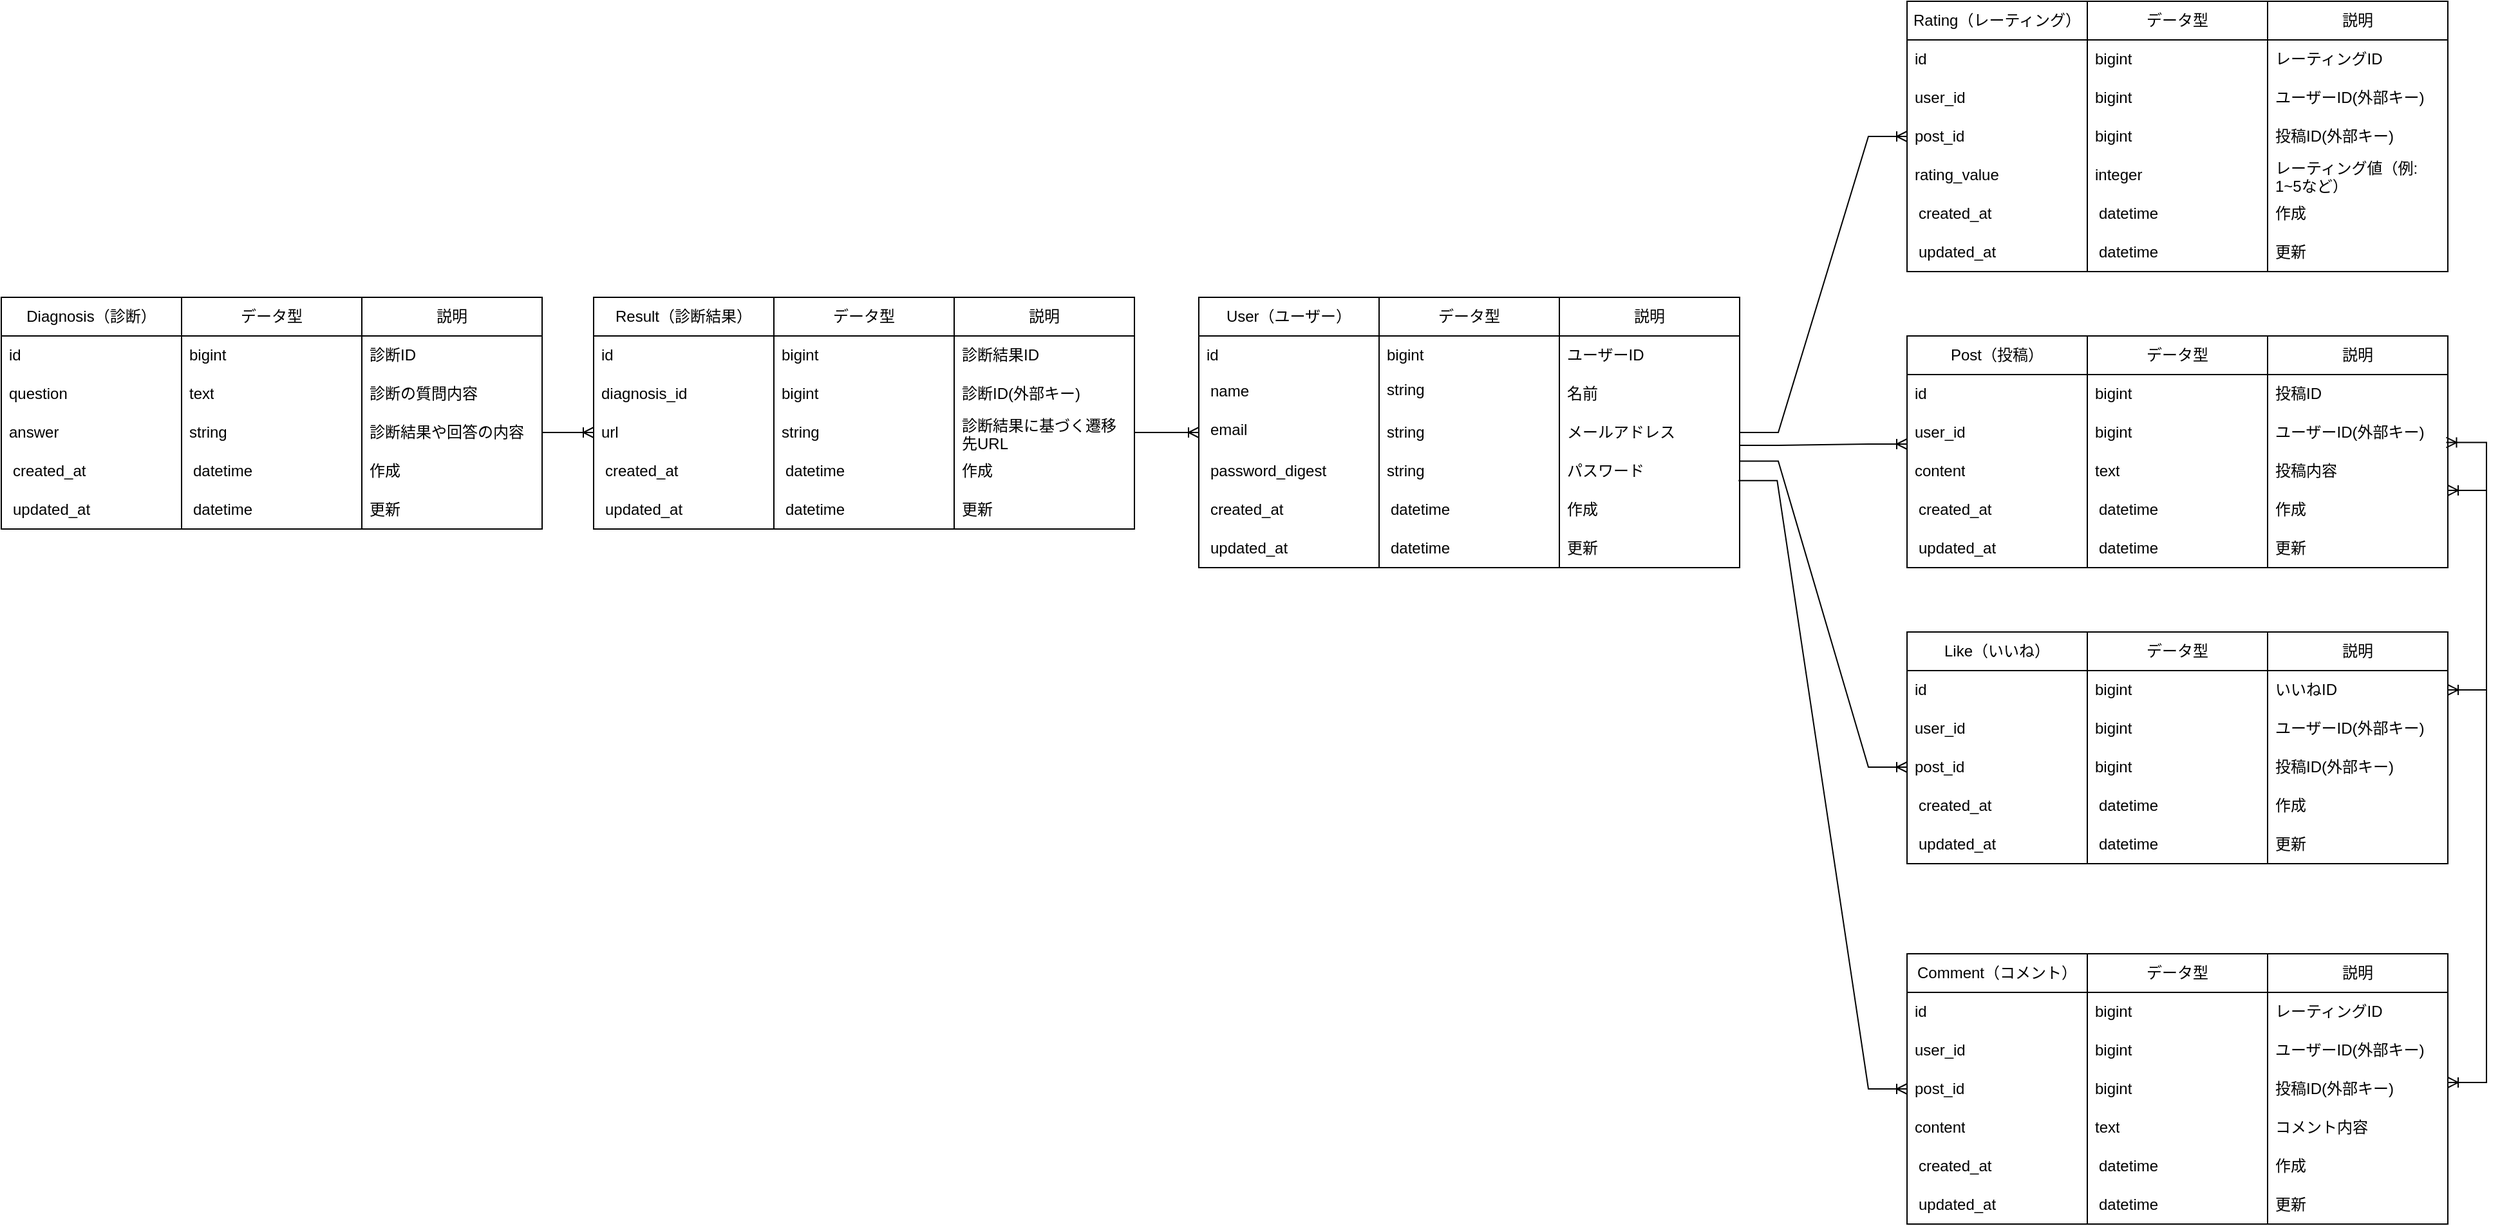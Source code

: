 <mxfile version="24.8.6">
  <diagram id="C5RBs43oDa-KdzZeNtuy" name="Page-1">
    <mxGraphModel dx="1050" dy="522" grid="1" gridSize="10" guides="1" tooltips="1" connect="1" arrows="1" fold="1" page="1" pageScale="1" pageWidth="827" pageHeight="1169" math="0" shadow="0">
      <root>
        <mxCell id="WIyWlLk6GJQsqaUBKTNV-0" />
        <mxCell id="WIyWlLk6GJQsqaUBKTNV-1" parent="WIyWlLk6GJQsqaUBKTNV-0" />
        <mxCell id="NNHhsEEbwpmT4IsqfG89-49" value="" style="group" parent="WIyWlLk6GJQsqaUBKTNV-1" vertex="1" connectable="0">
          <mxGeometry x="950" y="350" width="420" height="210" as="geometry" />
        </mxCell>
        <mxCell id="NNHhsEEbwpmT4IsqfG89-31" value="" style="group" parent="NNHhsEEbwpmT4IsqfG89-49" vertex="1" connectable="0">
          <mxGeometry width="280" height="210" as="geometry" />
        </mxCell>
        <mxCell id="NNHhsEEbwpmT4IsqfG89-6" value="User（ユーザー）" style="swimlane;fontStyle=0;childLayout=stackLayout;horizontal=1;startSize=30;horizontalStack=0;resizeParent=1;resizeParentMax=0;resizeLast=0;collapsible=1;marginBottom=0;whiteSpace=wrap;html=1;" parent="NNHhsEEbwpmT4IsqfG89-31" vertex="1">
          <mxGeometry width="140" height="210" as="geometry">
            <mxRectangle width="140" height="30" as="alternateBounds" />
          </mxGeometry>
        </mxCell>
        <mxCell id="NNHhsEEbwpmT4IsqfG89-7" value="id　　" style="text;strokeColor=none;fillColor=none;align=left;verticalAlign=middle;spacingLeft=4;spacingRight=4;overflow=hidden;points=[[0,0.5],[1,0.5]];portConstraint=eastwest;rotatable=0;whiteSpace=wrap;html=1;" parent="NNHhsEEbwpmT4IsqfG89-6" vertex="1">
          <mxGeometry y="30" width="140" height="30" as="geometry" />
        </mxCell>
        <mxCell id="NNHhsEEbwpmT4IsqfG89-8" value="&lt;table&gt;&lt;tbody&gt;&lt;tr&gt;&lt;td&gt;name&lt;/td&gt;&lt;/tr&gt;&lt;/tbody&gt;&lt;/table&gt;&lt;table&gt;&lt;tbody&gt;&lt;tr&gt;&lt;td&gt;&lt;/td&gt;&lt;/tr&gt;&lt;/tbody&gt;&lt;/table&gt;" style="text;strokeColor=none;fillColor=none;align=left;verticalAlign=middle;spacingLeft=4;spacingRight=4;overflow=hidden;points=[[0,0.5],[1,0.5]];portConstraint=eastwest;rotatable=0;whiteSpace=wrap;html=1;" parent="NNHhsEEbwpmT4IsqfG89-6" vertex="1">
          <mxGeometry y="60" width="140" height="30" as="geometry" />
        </mxCell>
        <mxCell id="NNHhsEEbwpmT4IsqfG89-9" value="&lt;table&gt;&lt;tbody&gt;&lt;tr&gt;&lt;td&gt;email&lt;/td&gt;&lt;/tr&gt;&lt;/tbody&gt;&lt;/table&gt;&lt;table&gt;&lt;tbody&gt;&lt;tr&gt;&lt;td&gt;&lt;/td&gt;&lt;/tr&gt;&lt;/tbody&gt;&lt;/table&gt;" style="text;strokeColor=none;fillColor=none;align=left;verticalAlign=middle;spacingLeft=4;spacingRight=4;overflow=hidden;points=[[0,0.5],[1,0.5]];portConstraint=eastwest;rotatable=0;whiteSpace=wrap;html=1;" parent="NNHhsEEbwpmT4IsqfG89-6" vertex="1">
          <mxGeometry y="90" width="140" height="30" as="geometry" />
        </mxCell>
        <mxCell id="NNHhsEEbwpmT4IsqfG89-20" value="&lt;table&gt;&lt;tbody&gt;&lt;tr&gt;&lt;td&gt;password_digest&lt;table&gt;&lt;tbody&gt;&lt;tr&gt;&lt;/tr&gt;&lt;/tbody&gt;&lt;/table&gt;&lt;/td&gt;&lt;/tr&gt;&lt;/tbody&gt;&lt;/table&gt;" style="text;strokeColor=none;fillColor=none;align=left;verticalAlign=middle;spacingLeft=4;spacingRight=4;overflow=hidden;points=[[0,0.5],[1,0.5]];portConstraint=eastwest;rotatable=0;whiteSpace=wrap;html=1;" parent="NNHhsEEbwpmT4IsqfG89-6" vertex="1">
          <mxGeometry y="120" width="140" height="30" as="geometry" />
        </mxCell>
        <mxCell id="NNHhsEEbwpmT4IsqfG89-22" value="&lt;table&gt;&lt;tbody&gt;&lt;tr&gt;&lt;td&gt;created_at&lt;table&gt;&lt;tbody&gt;&lt;tr&gt;&lt;/tr&gt;&lt;/tbody&gt;&lt;/table&gt;&lt;/td&gt;&lt;/tr&gt;&lt;/tbody&gt;&lt;/table&gt;" style="text;strokeColor=none;fillColor=none;align=left;verticalAlign=middle;spacingLeft=4;spacingRight=4;overflow=hidden;points=[[0,0.5],[1,0.5]];portConstraint=eastwest;rotatable=0;whiteSpace=wrap;html=1;" parent="NNHhsEEbwpmT4IsqfG89-6" vertex="1">
          <mxGeometry y="150" width="140" height="30" as="geometry" />
        </mxCell>
        <mxCell id="NNHhsEEbwpmT4IsqfG89-23" value="&lt;table&gt;&lt;tbody&gt;&lt;tr&gt;&lt;td&gt;updated_at&lt;table&gt;&lt;tbody&gt;&lt;tr&gt;&lt;/tr&gt;&lt;/tbody&gt;&lt;/table&gt;&lt;/td&gt;&lt;/tr&gt;&lt;/tbody&gt;&lt;/table&gt;" style="text;strokeColor=none;fillColor=none;align=left;verticalAlign=middle;spacingLeft=4;spacingRight=4;overflow=hidden;points=[[0,0.5],[1,0.5]];portConstraint=eastwest;rotatable=0;whiteSpace=wrap;html=1;" parent="NNHhsEEbwpmT4IsqfG89-6" vertex="1">
          <mxGeometry y="180" width="140" height="30" as="geometry" />
        </mxCell>
        <mxCell id="NNHhsEEbwpmT4IsqfG89-24" value="データ型" style="swimlane;fontStyle=0;childLayout=stackLayout;horizontal=1;startSize=30;horizontalStack=0;resizeParent=1;resizeParentMax=0;resizeLast=0;collapsible=1;marginBottom=0;whiteSpace=wrap;html=1;" parent="NNHhsEEbwpmT4IsqfG89-31" vertex="1">
          <mxGeometry x="140" width="140" height="210" as="geometry">
            <mxRectangle x="140" width="140" height="30" as="alternateBounds" />
          </mxGeometry>
        </mxCell>
        <mxCell id="NNHhsEEbwpmT4IsqfG89-25" value="bigint" style="text;strokeColor=none;fillColor=none;align=left;verticalAlign=middle;spacingLeft=4;spacingRight=4;overflow=hidden;points=[[0,0.5],[1,0.5]];portConstraint=eastwest;rotatable=0;whiteSpace=wrap;html=1;" parent="NNHhsEEbwpmT4IsqfG89-24" vertex="1">
          <mxGeometry y="30" width="140" height="30" as="geometry" />
        </mxCell>
        <mxCell id="NNHhsEEbwpmT4IsqfG89-26" value="string&lt;table&gt;&lt;tbody&gt;&lt;tr&gt;&lt;td&gt;&lt;/td&gt;&lt;/tr&gt;&lt;/tbody&gt;&lt;/table&gt;" style="text;strokeColor=none;fillColor=none;align=left;verticalAlign=middle;spacingLeft=4;spacingRight=4;overflow=hidden;points=[[0,0.5],[1,0.5]];portConstraint=eastwest;rotatable=0;whiteSpace=wrap;html=1;" parent="NNHhsEEbwpmT4IsqfG89-24" vertex="1">
          <mxGeometry y="60" width="140" height="30" as="geometry" />
        </mxCell>
        <mxCell id="NNHhsEEbwpmT4IsqfG89-27" value="string" style="text;strokeColor=none;fillColor=none;align=left;verticalAlign=middle;spacingLeft=4;spacingRight=4;overflow=hidden;points=[[0,0.5],[1,0.5]];portConstraint=eastwest;rotatable=0;whiteSpace=wrap;html=1;" parent="NNHhsEEbwpmT4IsqfG89-24" vertex="1">
          <mxGeometry y="90" width="140" height="30" as="geometry" />
        </mxCell>
        <mxCell id="NNHhsEEbwpmT4IsqfG89-28" value="string" style="text;strokeColor=none;fillColor=none;align=left;verticalAlign=middle;spacingLeft=4;spacingRight=4;overflow=hidden;points=[[0,0.5],[1,0.5]];portConstraint=eastwest;rotatable=0;whiteSpace=wrap;html=1;" parent="NNHhsEEbwpmT4IsqfG89-24" vertex="1">
          <mxGeometry y="120" width="140" height="30" as="geometry" />
        </mxCell>
        <mxCell id="NNHhsEEbwpmT4IsqfG89-29" value="&lt;table&gt;&lt;tbody&gt;&lt;tr&gt;&lt;td&gt;datetime&lt;table&gt;&lt;tbody&gt;&lt;tr&gt;&lt;/tr&gt;&lt;/tbody&gt;&lt;/table&gt;&lt;/td&gt;&lt;/tr&gt;&lt;/tbody&gt;&lt;/table&gt;" style="text;strokeColor=none;fillColor=none;align=left;verticalAlign=middle;spacingLeft=4;spacingRight=4;overflow=hidden;points=[[0,0.5],[1,0.5]];portConstraint=eastwest;rotatable=0;whiteSpace=wrap;html=1;" parent="NNHhsEEbwpmT4IsqfG89-24" vertex="1">
          <mxGeometry y="150" width="140" height="30" as="geometry" />
        </mxCell>
        <mxCell id="NNHhsEEbwpmT4IsqfG89-30" value="&lt;table&gt;&lt;tbody&gt;&lt;tr&gt;&lt;td&gt;datetime&lt;table&gt;&lt;tbody&gt;&lt;tr&gt;&lt;/tr&gt;&lt;/tbody&gt;&lt;/table&gt;&lt;/td&gt;&lt;/tr&gt;&lt;/tbody&gt;&lt;/table&gt;" style="text;strokeColor=none;fillColor=none;align=left;verticalAlign=middle;spacingLeft=4;spacingRight=4;overflow=hidden;points=[[0,0.5],[1,0.5]];portConstraint=eastwest;rotatable=0;whiteSpace=wrap;html=1;" parent="NNHhsEEbwpmT4IsqfG89-24" vertex="1">
          <mxGeometry y="180" width="140" height="30" as="geometry" />
        </mxCell>
        <mxCell id="NNHhsEEbwpmT4IsqfG89-33" value="説明" style="swimlane;fontStyle=0;childLayout=stackLayout;horizontal=1;startSize=30;horizontalStack=0;resizeParent=1;resizeParentMax=0;resizeLast=0;collapsible=1;marginBottom=0;whiteSpace=wrap;html=1;" parent="NNHhsEEbwpmT4IsqfG89-49" vertex="1">
          <mxGeometry x="280" width="140" height="210" as="geometry">
            <mxRectangle width="140" height="30" as="alternateBounds" />
          </mxGeometry>
        </mxCell>
        <mxCell id="NNHhsEEbwpmT4IsqfG89-34" value="ユーザーID" style="text;strokeColor=none;fillColor=none;align=left;verticalAlign=middle;spacingLeft=4;spacingRight=4;overflow=hidden;points=[[0,0.5],[1,0.5]];portConstraint=eastwest;rotatable=0;whiteSpace=wrap;html=1;" parent="NNHhsEEbwpmT4IsqfG89-33" vertex="1">
          <mxGeometry y="30" width="140" height="30" as="geometry" />
        </mxCell>
        <mxCell id="NNHhsEEbwpmT4IsqfG89-35" value="名前" style="text;strokeColor=none;fillColor=none;align=left;verticalAlign=middle;spacingLeft=4;spacingRight=4;overflow=hidden;points=[[0,0.5],[1,0.5]];portConstraint=eastwest;rotatable=0;whiteSpace=wrap;html=1;" parent="NNHhsEEbwpmT4IsqfG89-33" vertex="1">
          <mxGeometry y="60" width="140" height="30" as="geometry" />
        </mxCell>
        <mxCell id="NNHhsEEbwpmT4IsqfG89-36" value="メールアドレス" style="text;strokeColor=none;fillColor=none;align=left;verticalAlign=middle;spacingLeft=4;spacingRight=4;overflow=hidden;points=[[0,0.5],[1,0.5]];portConstraint=eastwest;rotatable=0;whiteSpace=wrap;html=1;" parent="NNHhsEEbwpmT4IsqfG89-33" vertex="1">
          <mxGeometry y="90" width="140" height="30" as="geometry" />
        </mxCell>
        <mxCell id="NNHhsEEbwpmT4IsqfG89-37" value="パスワード" style="text;strokeColor=none;fillColor=none;align=left;verticalAlign=middle;spacingLeft=4;spacingRight=4;overflow=hidden;points=[[0,0.5],[1,0.5]];portConstraint=eastwest;rotatable=0;whiteSpace=wrap;html=1;" parent="NNHhsEEbwpmT4IsqfG89-33" vertex="1">
          <mxGeometry y="120" width="140" height="30" as="geometry" />
        </mxCell>
        <mxCell id="NNHhsEEbwpmT4IsqfG89-38" value="作成" style="text;strokeColor=none;fillColor=none;align=left;verticalAlign=middle;spacingLeft=4;spacingRight=4;overflow=hidden;points=[[0,0.5],[1,0.5]];portConstraint=eastwest;rotatable=0;whiteSpace=wrap;html=1;" parent="NNHhsEEbwpmT4IsqfG89-33" vertex="1">
          <mxGeometry y="150" width="140" height="30" as="geometry" />
        </mxCell>
        <mxCell id="NNHhsEEbwpmT4IsqfG89-39" value="更新" style="text;strokeColor=none;fillColor=none;align=left;verticalAlign=middle;spacingLeft=4;spacingRight=4;overflow=hidden;points=[[0,0.5],[1,0.5]];portConstraint=eastwest;rotatable=0;whiteSpace=wrap;html=1;" parent="NNHhsEEbwpmT4IsqfG89-33" vertex="1">
          <mxGeometry y="180" width="140" height="30" as="geometry" />
        </mxCell>
        <mxCell id="NNHhsEEbwpmT4IsqfG89-50" value="" style="group" parent="WIyWlLk6GJQsqaUBKTNV-1" vertex="1" connectable="0">
          <mxGeometry x="20" y="350" width="420" height="210" as="geometry" />
        </mxCell>
        <mxCell id="NNHhsEEbwpmT4IsqfG89-51" value="" style="group" parent="NNHhsEEbwpmT4IsqfG89-50" vertex="1" connectable="0">
          <mxGeometry width="280" height="210" as="geometry" />
        </mxCell>
        <mxCell id="NNHhsEEbwpmT4IsqfG89-52" value="Diagnosis（診断）" style="swimlane;fontStyle=0;childLayout=stackLayout;horizontal=1;startSize=30;horizontalStack=0;resizeParent=1;resizeParentMax=0;resizeLast=0;collapsible=1;marginBottom=0;whiteSpace=wrap;html=1;" parent="NNHhsEEbwpmT4IsqfG89-51" vertex="1">
          <mxGeometry width="140" height="180" as="geometry">
            <mxRectangle width="140" height="30" as="alternateBounds" />
          </mxGeometry>
        </mxCell>
        <mxCell id="NNHhsEEbwpmT4IsqfG89-53" value="id　　" style="text;strokeColor=none;fillColor=none;align=left;verticalAlign=middle;spacingLeft=4;spacingRight=4;overflow=hidden;points=[[0,0.5],[1,0.5]];portConstraint=eastwest;rotatable=0;whiteSpace=wrap;html=1;" parent="NNHhsEEbwpmT4IsqfG89-52" vertex="1">
          <mxGeometry y="30" width="140" height="30" as="geometry" />
        </mxCell>
        <mxCell id="NNHhsEEbwpmT4IsqfG89-54" value="question" style="text;strokeColor=none;fillColor=none;align=left;verticalAlign=middle;spacingLeft=4;spacingRight=4;overflow=hidden;points=[[0,0.5],[1,0.5]];portConstraint=eastwest;rotatable=0;whiteSpace=wrap;html=1;" parent="NNHhsEEbwpmT4IsqfG89-52" vertex="1">
          <mxGeometry y="60" width="140" height="30" as="geometry" />
        </mxCell>
        <mxCell id="NNHhsEEbwpmT4IsqfG89-55" value="answer" style="text;strokeColor=none;fillColor=none;align=left;verticalAlign=middle;spacingLeft=4;spacingRight=4;overflow=hidden;points=[[0,0.5],[1,0.5]];portConstraint=eastwest;rotatable=0;whiteSpace=wrap;html=1;" parent="NNHhsEEbwpmT4IsqfG89-52" vertex="1">
          <mxGeometry y="90" width="140" height="30" as="geometry" />
        </mxCell>
        <mxCell id="NNHhsEEbwpmT4IsqfG89-57" value="&lt;table&gt;&lt;tbody&gt;&lt;tr&gt;&lt;td&gt;created_at&lt;table&gt;&lt;tbody&gt;&lt;tr&gt;&lt;/tr&gt;&lt;/tbody&gt;&lt;/table&gt;&lt;/td&gt;&lt;/tr&gt;&lt;/tbody&gt;&lt;/table&gt;" style="text;strokeColor=none;fillColor=none;align=left;verticalAlign=middle;spacingLeft=4;spacingRight=4;overflow=hidden;points=[[0,0.5],[1,0.5]];portConstraint=eastwest;rotatable=0;whiteSpace=wrap;html=1;" parent="NNHhsEEbwpmT4IsqfG89-52" vertex="1">
          <mxGeometry y="120" width="140" height="30" as="geometry" />
        </mxCell>
        <mxCell id="NNHhsEEbwpmT4IsqfG89-58" value="&lt;table&gt;&lt;tbody&gt;&lt;tr&gt;&lt;td&gt;updated_at&lt;table&gt;&lt;tbody&gt;&lt;tr&gt;&lt;/tr&gt;&lt;/tbody&gt;&lt;/table&gt;&lt;/td&gt;&lt;/tr&gt;&lt;/tbody&gt;&lt;/table&gt;" style="text;strokeColor=none;fillColor=none;align=left;verticalAlign=middle;spacingLeft=4;spacingRight=4;overflow=hidden;points=[[0,0.5],[1,0.5]];portConstraint=eastwest;rotatable=0;whiteSpace=wrap;html=1;" parent="NNHhsEEbwpmT4IsqfG89-52" vertex="1">
          <mxGeometry y="150" width="140" height="30" as="geometry" />
        </mxCell>
        <mxCell id="NNHhsEEbwpmT4IsqfG89-59" value="データ型" style="swimlane;fontStyle=0;childLayout=stackLayout;horizontal=1;startSize=30;horizontalStack=0;resizeParent=1;resizeParentMax=0;resizeLast=0;collapsible=1;marginBottom=0;whiteSpace=wrap;html=1;" parent="NNHhsEEbwpmT4IsqfG89-51" vertex="1">
          <mxGeometry x="140" width="140" height="180" as="geometry">
            <mxRectangle x="140" width="140" height="30" as="alternateBounds" />
          </mxGeometry>
        </mxCell>
        <mxCell id="NNHhsEEbwpmT4IsqfG89-60" value="bigint" style="text;strokeColor=none;fillColor=none;align=left;verticalAlign=middle;spacingLeft=4;spacingRight=4;overflow=hidden;points=[[0,0.5],[1,0.5]];portConstraint=eastwest;rotatable=0;whiteSpace=wrap;html=1;" parent="NNHhsEEbwpmT4IsqfG89-59" vertex="1">
          <mxGeometry y="30" width="140" height="30" as="geometry" />
        </mxCell>
        <mxCell id="NNHhsEEbwpmT4IsqfG89-61" value="text" style="text;strokeColor=none;fillColor=none;align=left;verticalAlign=middle;spacingLeft=4;spacingRight=4;overflow=hidden;points=[[0,0.5],[1,0.5]];portConstraint=eastwest;rotatable=0;whiteSpace=wrap;html=1;" parent="NNHhsEEbwpmT4IsqfG89-59" vertex="1">
          <mxGeometry y="60" width="140" height="30" as="geometry" />
        </mxCell>
        <mxCell id="NNHhsEEbwpmT4IsqfG89-62" value="string" style="text;strokeColor=none;fillColor=none;align=left;verticalAlign=middle;spacingLeft=4;spacingRight=4;overflow=hidden;points=[[0,0.5],[1,0.5]];portConstraint=eastwest;rotatable=0;whiteSpace=wrap;html=1;" parent="NNHhsEEbwpmT4IsqfG89-59" vertex="1">
          <mxGeometry y="90" width="140" height="30" as="geometry" />
        </mxCell>
        <mxCell id="NNHhsEEbwpmT4IsqfG89-64" value="&lt;table&gt;&lt;tbody&gt;&lt;tr&gt;&lt;td&gt;datetime&lt;table&gt;&lt;tbody&gt;&lt;tr&gt;&lt;/tr&gt;&lt;/tbody&gt;&lt;/table&gt;&lt;/td&gt;&lt;/tr&gt;&lt;/tbody&gt;&lt;/table&gt;" style="text;strokeColor=none;fillColor=none;align=left;verticalAlign=middle;spacingLeft=4;spacingRight=4;overflow=hidden;points=[[0,0.5],[1,0.5]];portConstraint=eastwest;rotatable=0;whiteSpace=wrap;html=1;" parent="NNHhsEEbwpmT4IsqfG89-59" vertex="1">
          <mxGeometry y="120" width="140" height="30" as="geometry" />
        </mxCell>
        <mxCell id="NNHhsEEbwpmT4IsqfG89-65" value="&lt;table&gt;&lt;tbody&gt;&lt;tr&gt;&lt;td&gt;datetime&lt;table&gt;&lt;tbody&gt;&lt;tr&gt;&lt;/tr&gt;&lt;/tbody&gt;&lt;/table&gt;&lt;/td&gt;&lt;/tr&gt;&lt;/tbody&gt;&lt;/table&gt;" style="text;strokeColor=none;fillColor=none;align=left;verticalAlign=middle;spacingLeft=4;spacingRight=4;overflow=hidden;points=[[0,0.5],[1,0.5]];portConstraint=eastwest;rotatable=0;whiteSpace=wrap;html=1;" parent="NNHhsEEbwpmT4IsqfG89-59" vertex="1">
          <mxGeometry y="150" width="140" height="30" as="geometry" />
        </mxCell>
        <mxCell id="NNHhsEEbwpmT4IsqfG89-66" value="説明" style="swimlane;fontStyle=0;childLayout=stackLayout;horizontal=1;startSize=30;horizontalStack=0;resizeParent=1;resizeParentMax=0;resizeLast=0;collapsible=1;marginBottom=0;whiteSpace=wrap;html=1;" parent="NNHhsEEbwpmT4IsqfG89-50" vertex="1">
          <mxGeometry x="280" width="140" height="180" as="geometry">
            <mxRectangle width="140" height="30" as="alternateBounds" />
          </mxGeometry>
        </mxCell>
        <mxCell id="NNHhsEEbwpmT4IsqfG89-67" value="診断ID" style="text;strokeColor=none;fillColor=none;align=left;verticalAlign=middle;spacingLeft=4;spacingRight=4;overflow=hidden;points=[[0,0.5],[1,0.5]];portConstraint=eastwest;rotatable=0;whiteSpace=wrap;html=1;" parent="NNHhsEEbwpmT4IsqfG89-66" vertex="1">
          <mxGeometry y="30" width="140" height="30" as="geometry" />
        </mxCell>
        <mxCell id="NNHhsEEbwpmT4IsqfG89-68" value="診断の質問内容" style="text;strokeColor=none;fillColor=none;align=left;verticalAlign=middle;spacingLeft=4;spacingRight=4;overflow=hidden;points=[[0,0.5],[1,0.5]];portConstraint=eastwest;rotatable=0;whiteSpace=wrap;html=1;" parent="NNHhsEEbwpmT4IsqfG89-66" vertex="1">
          <mxGeometry y="60" width="140" height="30" as="geometry" />
        </mxCell>
        <mxCell id="NNHhsEEbwpmT4IsqfG89-69" value="診断結果や回答の内容" style="text;strokeColor=none;fillColor=none;align=left;verticalAlign=middle;spacingLeft=4;spacingRight=4;overflow=hidden;points=[[0,0.5],[1,0.5]];portConstraint=eastwest;rotatable=0;whiteSpace=wrap;html=1;" parent="NNHhsEEbwpmT4IsqfG89-66" vertex="1">
          <mxGeometry y="90" width="140" height="30" as="geometry" />
        </mxCell>
        <mxCell id="NNHhsEEbwpmT4IsqfG89-71" value="作成" style="text;strokeColor=none;fillColor=none;align=left;verticalAlign=middle;spacingLeft=4;spacingRight=4;overflow=hidden;points=[[0,0.5],[1,0.5]];portConstraint=eastwest;rotatable=0;whiteSpace=wrap;html=1;" parent="NNHhsEEbwpmT4IsqfG89-66" vertex="1">
          <mxGeometry y="120" width="140" height="30" as="geometry" />
        </mxCell>
        <mxCell id="NNHhsEEbwpmT4IsqfG89-72" value="更新" style="text;strokeColor=none;fillColor=none;align=left;verticalAlign=middle;spacingLeft=4;spacingRight=4;overflow=hidden;points=[[0,0.5],[1,0.5]];portConstraint=eastwest;rotatable=0;whiteSpace=wrap;html=1;" parent="NNHhsEEbwpmT4IsqfG89-66" vertex="1">
          <mxGeometry y="150" width="140" height="30" as="geometry" />
        </mxCell>
        <mxCell id="NNHhsEEbwpmT4IsqfG89-73" value="" style="group" parent="WIyWlLk6GJQsqaUBKTNV-1" vertex="1" connectable="0">
          <mxGeometry x="480" y="350" width="420" height="210" as="geometry" />
        </mxCell>
        <mxCell id="NNHhsEEbwpmT4IsqfG89-74" value="" style="group" parent="NNHhsEEbwpmT4IsqfG89-73" vertex="1" connectable="0">
          <mxGeometry width="280" height="210" as="geometry" />
        </mxCell>
        <mxCell id="NNHhsEEbwpmT4IsqfG89-75" value="Result（診断結果）" style="swimlane;fontStyle=0;childLayout=stackLayout;horizontal=1;startSize=30;horizontalStack=0;resizeParent=1;resizeParentMax=0;resizeLast=0;collapsible=1;marginBottom=0;whiteSpace=wrap;html=1;" parent="NNHhsEEbwpmT4IsqfG89-74" vertex="1">
          <mxGeometry width="140" height="180" as="geometry">
            <mxRectangle width="140" height="30" as="alternateBounds" />
          </mxGeometry>
        </mxCell>
        <mxCell id="NNHhsEEbwpmT4IsqfG89-76" value="id　　" style="text;strokeColor=none;fillColor=none;align=left;verticalAlign=middle;spacingLeft=4;spacingRight=4;overflow=hidden;points=[[0,0.5],[1,0.5]];portConstraint=eastwest;rotatable=0;whiteSpace=wrap;html=1;" parent="NNHhsEEbwpmT4IsqfG89-75" vertex="1">
          <mxGeometry y="30" width="140" height="30" as="geometry" />
        </mxCell>
        <mxCell id="NNHhsEEbwpmT4IsqfG89-77" value="diagnosis_id" style="text;strokeColor=none;fillColor=none;align=left;verticalAlign=middle;spacingLeft=4;spacingRight=4;overflow=hidden;points=[[0,0.5],[1,0.5]];portConstraint=eastwest;rotatable=0;whiteSpace=wrap;html=1;" parent="NNHhsEEbwpmT4IsqfG89-75" vertex="1">
          <mxGeometry y="60" width="140" height="30" as="geometry" />
        </mxCell>
        <mxCell id="NNHhsEEbwpmT4IsqfG89-79" value="url" style="text;strokeColor=none;fillColor=none;align=left;verticalAlign=middle;spacingLeft=4;spacingRight=4;overflow=hidden;points=[[0,0.5],[1,0.5]];portConstraint=eastwest;rotatable=0;whiteSpace=wrap;html=1;" parent="NNHhsEEbwpmT4IsqfG89-75" vertex="1">
          <mxGeometry y="90" width="140" height="30" as="geometry" />
        </mxCell>
        <mxCell id="NNHhsEEbwpmT4IsqfG89-80" value="&lt;table&gt;&lt;tbody&gt;&lt;tr&gt;&lt;td&gt;created_at&lt;table&gt;&lt;tbody&gt;&lt;tr&gt;&lt;/tr&gt;&lt;/tbody&gt;&lt;/table&gt;&lt;/td&gt;&lt;/tr&gt;&lt;/tbody&gt;&lt;/table&gt;" style="text;strokeColor=none;fillColor=none;align=left;verticalAlign=middle;spacingLeft=4;spacingRight=4;overflow=hidden;points=[[0,0.5],[1,0.5]];portConstraint=eastwest;rotatable=0;whiteSpace=wrap;html=1;" parent="NNHhsEEbwpmT4IsqfG89-75" vertex="1">
          <mxGeometry y="120" width="140" height="30" as="geometry" />
        </mxCell>
        <mxCell id="NNHhsEEbwpmT4IsqfG89-81" value="&lt;table&gt;&lt;tbody&gt;&lt;tr&gt;&lt;td&gt;updated_at&lt;table&gt;&lt;tbody&gt;&lt;tr&gt;&lt;/tr&gt;&lt;/tbody&gt;&lt;/table&gt;&lt;/td&gt;&lt;/tr&gt;&lt;/tbody&gt;&lt;/table&gt;" style="text;strokeColor=none;fillColor=none;align=left;verticalAlign=middle;spacingLeft=4;spacingRight=4;overflow=hidden;points=[[0,0.5],[1,0.5]];portConstraint=eastwest;rotatable=0;whiteSpace=wrap;html=1;" parent="NNHhsEEbwpmT4IsqfG89-75" vertex="1">
          <mxGeometry y="150" width="140" height="30" as="geometry" />
        </mxCell>
        <mxCell id="NNHhsEEbwpmT4IsqfG89-82" value="データ型" style="swimlane;fontStyle=0;childLayout=stackLayout;horizontal=1;startSize=30;horizontalStack=0;resizeParent=1;resizeParentMax=0;resizeLast=0;collapsible=1;marginBottom=0;whiteSpace=wrap;html=1;" parent="NNHhsEEbwpmT4IsqfG89-74" vertex="1">
          <mxGeometry x="140" width="140" height="180" as="geometry">
            <mxRectangle x="140" width="140" height="30" as="alternateBounds" />
          </mxGeometry>
        </mxCell>
        <mxCell id="NNHhsEEbwpmT4IsqfG89-83" value="bigint" style="text;strokeColor=none;fillColor=none;align=left;verticalAlign=middle;spacingLeft=4;spacingRight=4;overflow=hidden;points=[[0,0.5],[1,0.5]];portConstraint=eastwest;rotatable=0;whiteSpace=wrap;html=1;" parent="NNHhsEEbwpmT4IsqfG89-82" vertex="1">
          <mxGeometry y="30" width="140" height="30" as="geometry" />
        </mxCell>
        <mxCell id="NNHhsEEbwpmT4IsqfG89-84" value="bigint" style="text;strokeColor=none;fillColor=none;align=left;verticalAlign=middle;spacingLeft=4;spacingRight=4;overflow=hidden;points=[[0,0.5],[1,0.5]];portConstraint=eastwest;rotatable=0;whiteSpace=wrap;html=1;" parent="NNHhsEEbwpmT4IsqfG89-82" vertex="1">
          <mxGeometry y="60" width="140" height="30" as="geometry" />
        </mxCell>
        <mxCell id="NNHhsEEbwpmT4IsqfG89-86" value="string" style="text;strokeColor=none;fillColor=none;align=left;verticalAlign=middle;spacingLeft=4;spacingRight=4;overflow=hidden;points=[[0,0.5],[1,0.5]];portConstraint=eastwest;rotatable=0;whiteSpace=wrap;html=1;" parent="NNHhsEEbwpmT4IsqfG89-82" vertex="1">
          <mxGeometry y="90" width="140" height="30" as="geometry" />
        </mxCell>
        <mxCell id="NNHhsEEbwpmT4IsqfG89-87" value="&lt;table&gt;&lt;tbody&gt;&lt;tr&gt;&lt;td&gt;datetime&lt;table&gt;&lt;tbody&gt;&lt;tr&gt;&lt;/tr&gt;&lt;/tbody&gt;&lt;/table&gt;&lt;/td&gt;&lt;/tr&gt;&lt;/tbody&gt;&lt;/table&gt;" style="text;strokeColor=none;fillColor=none;align=left;verticalAlign=middle;spacingLeft=4;spacingRight=4;overflow=hidden;points=[[0,0.5],[1,0.5]];portConstraint=eastwest;rotatable=0;whiteSpace=wrap;html=1;" parent="NNHhsEEbwpmT4IsqfG89-82" vertex="1">
          <mxGeometry y="120" width="140" height="30" as="geometry" />
        </mxCell>
        <mxCell id="NNHhsEEbwpmT4IsqfG89-88" value="&lt;table&gt;&lt;tbody&gt;&lt;tr&gt;&lt;td&gt;datetime&lt;table&gt;&lt;tbody&gt;&lt;tr&gt;&lt;/tr&gt;&lt;/tbody&gt;&lt;/table&gt;&lt;/td&gt;&lt;/tr&gt;&lt;/tbody&gt;&lt;/table&gt;" style="text;strokeColor=none;fillColor=none;align=left;verticalAlign=middle;spacingLeft=4;spacingRight=4;overflow=hidden;points=[[0,0.5],[1,0.5]];portConstraint=eastwest;rotatable=0;whiteSpace=wrap;html=1;" parent="NNHhsEEbwpmT4IsqfG89-82" vertex="1">
          <mxGeometry y="150" width="140" height="30" as="geometry" />
        </mxCell>
        <mxCell id="NNHhsEEbwpmT4IsqfG89-89" value="説明" style="swimlane;fontStyle=0;childLayout=stackLayout;horizontal=1;startSize=30;horizontalStack=0;resizeParent=1;resizeParentMax=0;resizeLast=0;collapsible=1;marginBottom=0;whiteSpace=wrap;html=1;" parent="NNHhsEEbwpmT4IsqfG89-73" vertex="1">
          <mxGeometry x="280" width="140" height="180" as="geometry">
            <mxRectangle width="140" height="30" as="alternateBounds" />
          </mxGeometry>
        </mxCell>
        <mxCell id="NNHhsEEbwpmT4IsqfG89-90" value="診断結果ID" style="text;strokeColor=none;fillColor=none;align=left;verticalAlign=middle;spacingLeft=4;spacingRight=4;overflow=hidden;points=[[0,0.5],[1,0.5]];portConstraint=eastwest;rotatable=0;whiteSpace=wrap;html=1;" parent="NNHhsEEbwpmT4IsqfG89-89" vertex="1">
          <mxGeometry y="30" width="140" height="30" as="geometry" />
        </mxCell>
        <mxCell id="NNHhsEEbwpmT4IsqfG89-91" value="診断ID(外部キー)" style="text;strokeColor=none;fillColor=none;align=left;verticalAlign=middle;spacingLeft=4;spacingRight=4;overflow=hidden;points=[[0,0.5],[1,0.5]];portConstraint=eastwest;rotatable=0;whiteSpace=wrap;html=1;" parent="NNHhsEEbwpmT4IsqfG89-89" vertex="1">
          <mxGeometry y="60" width="140" height="30" as="geometry" />
        </mxCell>
        <mxCell id="NNHhsEEbwpmT4IsqfG89-93" value="診断結果に基づく遷移先URL" style="text;strokeColor=none;fillColor=none;align=left;verticalAlign=middle;spacingLeft=4;spacingRight=4;overflow=hidden;points=[[0,0.5],[1,0.5]];portConstraint=eastwest;rotatable=0;whiteSpace=wrap;html=1;" parent="NNHhsEEbwpmT4IsqfG89-89" vertex="1">
          <mxGeometry y="90" width="140" height="30" as="geometry" />
        </mxCell>
        <mxCell id="NNHhsEEbwpmT4IsqfG89-94" value="作成" style="text;strokeColor=none;fillColor=none;align=left;verticalAlign=middle;spacingLeft=4;spacingRight=4;overflow=hidden;points=[[0,0.5],[1,0.5]];portConstraint=eastwest;rotatable=0;whiteSpace=wrap;html=1;" parent="NNHhsEEbwpmT4IsqfG89-89" vertex="1">
          <mxGeometry y="120" width="140" height="30" as="geometry" />
        </mxCell>
        <mxCell id="NNHhsEEbwpmT4IsqfG89-95" value="更新" style="text;strokeColor=none;fillColor=none;align=left;verticalAlign=middle;spacingLeft=4;spacingRight=4;overflow=hidden;points=[[0,0.5],[1,0.5]];portConstraint=eastwest;rotatable=0;whiteSpace=wrap;html=1;" parent="NNHhsEEbwpmT4IsqfG89-89" vertex="1">
          <mxGeometry y="150" width="140" height="30" as="geometry" />
        </mxCell>
        <mxCell id="NNHhsEEbwpmT4IsqfG89-117" value="" style="group" parent="WIyWlLk6GJQsqaUBKTNV-1" vertex="1" connectable="0">
          <mxGeometry x="1500" y="120" width="420" height="210" as="geometry" />
        </mxCell>
        <mxCell id="NNHhsEEbwpmT4IsqfG89-118" value="" style="group" parent="NNHhsEEbwpmT4IsqfG89-117" vertex="1" connectable="0">
          <mxGeometry width="280" height="210" as="geometry" />
        </mxCell>
        <mxCell id="NNHhsEEbwpmT4IsqfG89-119" value="Rating（レーティング）" style="swimlane;fontStyle=0;childLayout=stackLayout;horizontal=1;startSize=30;horizontalStack=0;resizeParent=1;resizeParentMax=0;resizeLast=0;collapsible=1;marginBottom=0;whiteSpace=wrap;html=1;" parent="NNHhsEEbwpmT4IsqfG89-118" vertex="1">
          <mxGeometry width="140" height="210" as="geometry">
            <mxRectangle width="140" height="30" as="alternateBounds" />
          </mxGeometry>
        </mxCell>
        <mxCell id="NNHhsEEbwpmT4IsqfG89-120" value="id　　" style="text;strokeColor=none;fillColor=none;align=left;verticalAlign=middle;spacingLeft=4;spacingRight=4;overflow=hidden;points=[[0,0.5],[1,0.5]];portConstraint=eastwest;rotatable=0;whiteSpace=wrap;html=1;" parent="NNHhsEEbwpmT4IsqfG89-119" vertex="1">
          <mxGeometry y="30" width="140" height="30" as="geometry" />
        </mxCell>
        <mxCell id="NNHhsEEbwpmT4IsqfG89-121" value="user_id" style="text;strokeColor=none;fillColor=none;align=left;verticalAlign=middle;spacingLeft=4;spacingRight=4;overflow=hidden;points=[[0,0.5],[1,0.5]];portConstraint=eastwest;rotatable=0;whiteSpace=wrap;html=1;" parent="NNHhsEEbwpmT4IsqfG89-119" vertex="1">
          <mxGeometry y="60" width="140" height="30" as="geometry" />
        </mxCell>
        <mxCell id="NNHhsEEbwpmT4IsqfG89-122" value="post_id" style="text;strokeColor=none;fillColor=none;align=left;verticalAlign=middle;spacingLeft=4;spacingRight=4;overflow=hidden;points=[[0,0.5],[1,0.5]];portConstraint=eastwest;rotatable=0;whiteSpace=wrap;html=1;" parent="NNHhsEEbwpmT4IsqfG89-119" vertex="1">
          <mxGeometry y="90" width="140" height="30" as="geometry" />
        </mxCell>
        <mxCell id="NNHhsEEbwpmT4IsqfG89-123" value="rating_value" style="text;strokeColor=none;fillColor=none;align=left;verticalAlign=middle;spacingLeft=4;spacingRight=4;overflow=hidden;points=[[0,0.5],[1,0.5]];portConstraint=eastwest;rotatable=0;whiteSpace=wrap;html=1;" parent="NNHhsEEbwpmT4IsqfG89-119" vertex="1">
          <mxGeometry y="120" width="140" height="30" as="geometry" />
        </mxCell>
        <mxCell id="NNHhsEEbwpmT4IsqfG89-124" value="&lt;table&gt;&lt;tbody&gt;&lt;tr&gt;&lt;td&gt;created_at&lt;table&gt;&lt;tbody&gt;&lt;tr&gt;&lt;/tr&gt;&lt;/tbody&gt;&lt;/table&gt;&lt;/td&gt;&lt;/tr&gt;&lt;/tbody&gt;&lt;/table&gt;" style="text;strokeColor=none;fillColor=none;align=left;verticalAlign=middle;spacingLeft=4;spacingRight=4;overflow=hidden;points=[[0,0.5],[1,0.5]];portConstraint=eastwest;rotatable=0;whiteSpace=wrap;html=1;" parent="NNHhsEEbwpmT4IsqfG89-119" vertex="1">
          <mxGeometry y="150" width="140" height="30" as="geometry" />
        </mxCell>
        <mxCell id="NNHhsEEbwpmT4IsqfG89-125" value="&lt;table&gt;&lt;tbody&gt;&lt;tr&gt;&lt;td&gt;updated_at&lt;table&gt;&lt;tbody&gt;&lt;tr&gt;&lt;/tr&gt;&lt;/tbody&gt;&lt;/table&gt;&lt;/td&gt;&lt;/tr&gt;&lt;/tbody&gt;&lt;/table&gt;" style="text;strokeColor=none;fillColor=none;align=left;verticalAlign=middle;spacingLeft=4;spacingRight=4;overflow=hidden;points=[[0,0.5],[1,0.5]];portConstraint=eastwest;rotatable=0;whiteSpace=wrap;html=1;" parent="NNHhsEEbwpmT4IsqfG89-119" vertex="1">
          <mxGeometry y="180" width="140" height="30" as="geometry" />
        </mxCell>
        <mxCell id="NNHhsEEbwpmT4IsqfG89-126" value="データ型" style="swimlane;fontStyle=0;childLayout=stackLayout;horizontal=1;startSize=30;horizontalStack=0;resizeParent=1;resizeParentMax=0;resizeLast=0;collapsible=1;marginBottom=0;whiteSpace=wrap;html=1;" parent="NNHhsEEbwpmT4IsqfG89-118" vertex="1">
          <mxGeometry x="140" width="140" height="210" as="geometry">
            <mxRectangle x="140" width="140" height="30" as="alternateBounds" />
          </mxGeometry>
        </mxCell>
        <mxCell id="NNHhsEEbwpmT4IsqfG89-127" value="bigint" style="text;strokeColor=none;fillColor=none;align=left;verticalAlign=middle;spacingLeft=4;spacingRight=4;overflow=hidden;points=[[0,0.5],[1,0.5]];portConstraint=eastwest;rotatable=0;whiteSpace=wrap;html=1;" parent="NNHhsEEbwpmT4IsqfG89-126" vertex="1">
          <mxGeometry y="30" width="140" height="30" as="geometry" />
        </mxCell>
        <mxCell id="NNHhsEEbwpmT4IsqfG89-128" value="bigint" style="text;strokeColor=none;fillColor=none;align=left;verticalAlign=middle;spacingLeft=4;spacingRight=4;overflow=hidden;points=[[0,0.5],[1,0.5]];portConstraint=eastwest;rotatable=0;whiteSpace=wrap;html=1;" parent="NNHhsEEbwpmT4IsqfG89-126" vertex="1">
          <mxGeometry y="60" width="140" height="30" as="geometry" />
        </mxCell>
        <mxCell id="NNHhsEEbwpmT4IsqfG89-129" value="bigint" style="text;strokeColor=none;fillColor=none;align=left;verticalAlign=middle;spacingLeft=4;spacingRight=4;overflow=hidden;points=[[0,0.5],[1,0.5]];portConstraint=eastwest;rotatable=0;whiteSpace=wrap;html=1;" parent="NNHhsEEbwpmT4IsqfG89-126" vertex="1">
          <mxGeometry y="90" width="140" height="30" as="geometry" />
        </mxCell>
        <mxCell id="NNHhsEEbwpmT4IsqfG89-130" value="integer" style="text;strokeColor=none;fillColor=none;align=left;verticalAlign=middle;spacingLeft=4;spacingRight=4;overflow=hidden;points=[[0,0.5],[1,0.5]];portConstraint=eastwest;rotatable=0;whiteSpace=wrap;html=1;" parent="NNHhsEEbwpmT4IsqfG89-126" vertex="1">
          <mxGeometry y="120" width="140" height="30" as="geometry" />
        </mxCell>
        <mxCell id="NNHhsEEbwpmT4IsqfG89-131" value="&lt;table&gt;&lt;tbody&gt;&lt;tr&gt;&lt;td&gt;datetime&lt;table&gt;&lt;tbody&gt;&lt;tr&gt;&lt;/tr&gt;&lt;/tbody&gt;&lt;/table&gt;&lt;/td&gt;&lt;/tr&gt;&lt;/tbody&gt;&lt;/table&gt;" style="text;strokeColor=none;fillColor=none;align=left;verticalAlign=middle;spacingLeft=4;spacingRight=4;overflow=hidden;points=[[0,0.5],[1,0.5]];portConstraint=eastwest;rotatable=0;whiteSpace=wrap;html=1;" parent="NNHhsEEbwpmT4IsqfG89-126" vertex="1">
          <mxGeometry y="150" width="140" height="30" as="geometry" />
        </mxCell>
        <mxCell id="NNHhsEEbwpmT4IsqfG89-132" value="&lt;table&gt;&lt;tbody&gt;&lt;tr&gt;&lt;td&gt;datetime&lt;table&gt;&lt;tbody&gt;&lt;tr&gt;&lt;/tr&gt;&lt;/tbody&gt;&lt;/table&gt;&lt;/td&gt;&lt;/tr&gt;&lt;/tbody&gt;&lt;/table&gt;" style="text;strokeColor=none;fillColor=none;align=left;verticalAlign=middle;spacingLeft=4;spacingRight=4;overflow=hidden;points=[[0,0.5],[1,0.5]];portConstraint=eastwest;rotatable=0;whiteSpace=wrap;html=1;" parent="NNHhsEEbwpmT4IsqfG89-126" vertex="1">
          <mxGeometry y="180" width="140" height="30" as="geometry" />
        </mxCell>
        <mxCell id="NNHhsEEbwpmT4IsqfG89-133" value="説明" style="swimlane;fontStyle=0;childLayout=stackLayout;horizontal=1;startSize=30;horizontalStack=0;resizeParent=1;resizeParentMax=0;resizeLast=0;collapsible=1;marginBottom=0;whiteSpace=wrap;html=1;" parent="NNHhsEEbwpmT4IsqfG89-117" vertex="1">
          <mxGeometry x="280" width="140" height="210" as="geometry">
            <mxRectangle width="140" height="30" as="alternateBounds" />
          </mxGeometry>
        </mxCell>
        <mxCell id="NNHhsEEbwpmT4IsqfG89-134" value="レーティングID" style="text;strokeColor=none;fillColor=none;align=left;verticalAlign=middle;spacingLeft=4;spacingRight=4;overflow=hidden;points=[[0,0.5],[1,0.5]];portConstraint=eastwest;rotatable=0;whiteSpace=wrap;html=1;" parent="NNHhsEEbwpmT4IsqfG89-133" vertex="1">
          <mxGeometry y="30" width="140" height="30" as="geometry" />
        </mxCell>
        <mxCell id="NNHhsEEbwpmT4IsqfG89-135" value="ユーザーID(外部キー)" style="text;strokeColor=none;fillColor=none;align=left;verticalAlign=middle;spacingLeft=4;spacingRight=4;overflow=hidden;points=[[0,0.5],[1,0.5]];portConstraint=eastwest;rotatable=0;whiteSpace=wrap;html=1;" parent="NNHhsEEbwpmT4IsqfG89-133" vertex="1">
          <mxGeometry y="60" width="140" height="30" as="geometry" />
        </mxCell>
        <mxCell id="NNHhsEEbwpmT4IsqfG89-136" value="投稿ID(外部キー)" style="text;strokeColor=none;fillColor=none;align=left;verticalAlign=middle;spacingLeft=4;spacingRight=4;overflow=hidden;points=[[0,0.5],[1,0.5]];portConstraint=eastwest;rotatable=0;whiteSpace=wrap;html=1;" parent="NNHhsEEbwpmT4IsqfG89-133" vertex="1">
          <mxGeometry y="90" width="140" height="30" as="geometry" />
        </mxCell>
        <mxCell id="NNHhsEEbwpmT4IsqfG89-137" value="レーティング値（例: 1~5など）" style="text;strokeColor=none;fillColor=none;align=left;verticalAlign=middle;spacingLeft=4;spacingRight=4;overflow=hidden;points=[[0,0.5],[1,0.5]];portConstraint=eastwest;rotatable=0;whiteSpace=wrap;html=1;" parent="NNHhsEEbwpmT4IsqfG89-133" vertex="1">
          <mxGeometry y="120" width="140" height="30" as="geometry" />
        </mxCell>
        <mxCell id="NNHhsEEbwpmT4IsqfG89-138" value="作成" style="text;strokeColor=none;fillColor=none;align=left;verticalAlign=middle;spacingLeft=4;spacingRight=4;overflow=hidden;points=[[0,0.5],[1,0.5]];portConstraint=eastwest;rotatable=0;whiteSpace=wrap;html=1;" parent="NNHhsEEbwpmT4IsqfG89-133" vertex="1">
          <mxGeometry y="150" width="140" height="30" as="geometry" />
        </mxCell>
        <mxCell id="NNHhsEEbwpmT4IsqfG89-139" value="更新" style="text;strokeColor=none;fillColor=none;align=left;verticalAlign=middle;spacingLeft=4;spacingRight=4;overflow=hidden;points=[[0,0.5],[1,0.5]];portConstraint=eastwest;rotatable=0;whiteSpace=wrap;html=1;" parent="NNHhsEEbwpmT4IsqfG89-133" vertex="1">
          <mxGeometry y="180" width="140" height="30" as="geometry" />
        </mxCell>
        <mxCell id="NNHhsEEbwpmT4IsqfG89-163" value="" style="group" parent="WIyWlLk6GJQsqaUBKTNV-1" vertex="1" connectable="0">
          <mxGeometry x="1500" y="610" width="420" height="210" as="geometry" />
        </mxCell>
        <mxCell id="NNHhsEEbwpmT4IsqfG89-164" value="" style="group" parent="NNHhsEEbwpmT4IsqfG89-163" vertex="1" connectable="0">
          <mxGeometry width="280" height="210" as="geometry" />
        </mxCell>
        <mxCell id="NNHhsEEbwpmT4IsqfG89-165" value="Like（いいね）" style="swimlane;fontStyle=0;childLayout=stackLayout;horizontal=1;startSize=30;horizontalStack=0;resizeParent=1;resizeParentMax=0;resizeLast=0;collapsible=1;marginBottom=0;whiteSpace=wrap;html=1;" parent="NNHhsEEbwpmT4IsqfG89-164" vertex="1">
          <mxGeometry width="140" height="180" as="geometry">
            <mxRectangle width="140" height="30" as="alternateBounds" />
          </mxGeometry>
        </mxCell>
        <mxCell id="NNHhsEEbwpmT4IsqfG89-166" value="id　　" style="text;strokeColor=none;fillColor=none;align=left;verticalAlign=middle;spacingLeft=4;spacingRight=4;overflow=hidden;points=[[0,0.5],[1,0.5]];portConstraint=eastwest;rotatable=0;whiteSpace=wrap;html=1;" parent="NNHhsEEbwpmT4IsqfG89-165" vertex="1">
          <mxGeometry y="30" width="140" height="30" as="geometry" />
        </mxCell>
        <mxCell id="NNHhsEEbwpmT4IsqfG89-167" value="user_id" style="text;strokeColor=none;fillColor=none;align=left;verticalAlign=middle;spacingLeft=4;spacingRight=4;overflow=hidden;points=[[0,0.5],[1,0.5]];portConstraint=eastwest;rotatable=0;whiteSpace=wrap;html=1;" parent="NNHhsEEbwpmT4IsqfG89-165" vertex="1">
          <mxGeometry y="60" width="140" height="30" as="geometry" />
        </mxCell>
        <mxCell id="NNHhsEEbwpmT4IsqfG89-168" value="post_id" style="text;strokeColor=none;fillColor=none;align=left;verticalAlign=middle;spacingLeft=4;spacingRight=4;overflow=hidden;points=[[0,0.5],[1,0.5]];portConstraint=eastwest;rotatable=0;whiteSpace=wrap;html=1;" parent="NNHhsEEbwpmT4IsqfG89-165" vertex="1">
          <mxGeometry y="90" width="140" height="30" as="geometry" />
        </mxCell>
        <mxCell id="NNHhsEEbwpmT4IsqfG89-169" value="&lt;table&gt;&lt;tbody&gt;&lt;tr&gt;&lt;td&gt;created_at&lt;table&gt;&lt;tbody&gt;&lt;tr&gt;&lt;/tr&gt;&lt;/tbody&gt;&lt;/table&gt;&lt;/td&gt;&lt;/tr&gt;&lt;/tbody&gt;&lt;/table&gt;" style="text;strokeColor=none;fillColor=none;align=left;verticalAlign=middle;spacingLeft=4;spacingRight=4;overflow=hidden;points=[[0,0.5],[1,0.5]];portConstraint=eastwest;rotatable=0;whiteSpace=wrap;html=1;" parent="NNHhsEEbwpmT4IsqfG89-165" vertex="1">
          <mxGeometry y="120" width="140" height="30" as="geometry" />
        </mxCell>
        <mxCell id="NNHhsEEbwpmT4IsqfG89-170" value="&lt;table&gt;&lt;tbody&gt;&lt;tr&gt;&lt;td&gt;updated_at&lt;table&gt;&lt;tbody&gt;&lt;tr&gt;&lt;/tr&gt;&lt;/tbody&gt;&lt;/table&gt;&lt;/td&gt;&lt;/tr&gt;&lt;/tbody&gt;&lt;/table&gt;" style="text;strokeColor=none;fillColor=none;align=left;verticalAlign=middle;spacingLeft=4;spacingRight=4;overflow=hidden;points=[[0,0.5],[1,0.5]];portConstraint=eastwest;rotatable=0;whiteSpace=wrap;html=1;" parent="NNHhsEEbwpmT4IsqfG89-165" vertex="1">
          <mxGeometry y="150" width="140" height="30" as="geometry" />
        </mxCell>
        <mxCell id="NNHhsEEbwpmT4IsqfG89-171" value="データ型" style="swimlane;fontStyle=0;childLayout=stackLayout;horizontal=1;startSize=30;horizontalStack=0;resizeParent=1;resizeParentMax=0;resizeLast=0;collapsible=1;marginBottom=0;whiteSpace=wrap;html=1;" parent="NNHhsEEbwpmT4IsqfG89-164" vertex="1">
          <mxGeometry x="140" width="140" height="180" as="geometry">
            <mxRectangle x="140" width="140" height="30" as="alternateBounds" />
          </mxGeometry>
        </mxCell>
        <mxCell id="NNHhsEEbwpmT4IsqfG89-172" value="bigint" style="text;strokeColor=none;fillColor=none;align=left;verticalAlign=middle;spacingLeft=4;spacingRight=4;overflow=hidden;points=[[0,0.5],[1,0.5]];portConstraint=eastwest;rotatable=0;whiteSpace=wrap;html=1;" parent="NNHhsEEbwpmT4IsqfG89-171" vertex="1">
          <mxGeometry y="30" width="140" height="30" as="geometry" />
        </mxCell>
        <mxCell id="NNHhsEEbwpmT4IsqfG89-173" value="bigint" style="text;strokeColor=none;fillColor=none;align=left;verticalAlign=middle;spacingLeft=4;spacingRight=4;overflow=hidden;points=[[0,0.5],[1,0.5]];portConstraint=eastwest;rotatable=0;whiteSpace=wrap;html=1;" parent="NNHhsEEbwpmT4IsqfG89-171" vertex="1">
          <mxGeometry y="60" width="140" height="30" as="geometry" />
        </mxCell>
        <mxCell id="NNHhsEEbwpmT4IsqfG89-174" value="bigint" style="text;strokeColor=none;fillColor=none;align=left;verticalAlign=middle;spacingLeft=4;spacingRight=4;overflow=hidden;points=[[0,0.5],[1,0.5]];portConstraint=eastwest;rotatable=0;whiteSpace=wrap;html=1;" parent="NNHhsEEbwpmT4IsqfG89-171" vertex="1">
          <mxGeometry y="90" width="140" height="30" as="geometry" />
        </mxCell>
        <mxCell id="NNHhsEEbwpmT4IsqfG89-175" value="&lt;table&gt;&lt;tbody&gt;&lt;tr&gt;&lt;td&gt;datetime&lt;table&gt;&lt;tbody&gt;&lt;tr&gt;&lt;/tr&gt;&lt;/tbody&gt;&lt;/table&gt;&lt;/td&gt;&lt;/tr&gt;&lt;/tbody&gt;&lt;/table&gt;" style="text;strokeColor=none;fillColor=none;align=left;verticalAlign=middle;spacingLeft=4;spacingRight=4;overflow=hidden;points=[[0,0.5],[1,0.5]];portConstraint=eastwest;rotatable=0;whiteSpace=wrap;html=1;" parent="NNHhsEEbwpmT4IsqfG89-171" vertex="1">
          <mxGeometry y="120" width="140" height="30" as="geometry" />
        </mxCell>
        <mxCell id="NNHhsEEbwpmT4IsqfG89-176" value="&lt;table&gt;&lt;tbody&gt;&lt;tr&gt;&lt;td&gt;datetime&lt;table&gt;&lt;tbody&gt;&lt;tr&gt;&lt;/tr&gt;&lt;/tbody&gt;&lt;/table&gt;&lt;/td&gt;&lt;/tr&gt;&lt;/tbody&gt;&lt;/table&gt;" style="text;strokeColor=none;fillColor=none;align=left;verticalAlign=middle;spacingLeft=4;spacingRight=4;overflow=hidden;points=[[0,0.5],[1,0.5]];portConstraint=eastwest;rotatable=0;whiteSpace=wrap;html=1;" parent="NNHhsEEbwpmT4IsqfG89-171" vertex="1">
          <mxGeometry y="150" width="140" height="30" as="geometry" />
        </mxCell>
        <mxCell id="NNHhsEEbwpmT4IsqfG89-177" value="説明" style="swimlane;fontStyle=0;childLayout=stackLayout;horizontal=1;startSize=30;horizontalStack=0;resizeParent=1;resizeParentMax=0;resizeLast=0;collapsible=1;marginBottom=0;whiteSpace=wrap;html=1;" parent="NNHhsEEbwpmT4IsqfG89-163" vertex="1">
          <mxGeometry x="280" width="140" height="180" as="geometry">
            <mxRectangle width="140" height="30" as="alternateBounds" />
          </mxGeometry>
        </mxCell>
        <mxCell id="NNHhsEEbwpmT4IsqfG89-178" value="いいねID" style="text;strokeColor=none;fillColor=none;align=left;verticalAlign=middle;spacingLeft=4;spacingRight=4;overflow=hidden;points=[[0,0.5],[1,0.5]];portConstraint=eastwest;rotatable=0;whiteSpace=wrap;html=1;" parent="NNHhsEEbwpmT4IsqfG89-177" vertex="1">
          <mxGeometry y="30" width="140" height="30" as="geometry" />
        </mxCell>
        <mxCell id="NNHhsEEbwpmT4IsqfG89-179" value="ユーザーID(外部キー)" style="text;strokeColor=none;fillColor=none;align=left;verticalAlign=middle;spacingLeft=4;spacingRight=4;overflow=hidden;points=[[0,0.5],[1,0.5]];portConstraint=eastwest;rotatable=0;whiteSpace=wrap;html=1;" parent="NNHhsEEbwpmT4IsqfG89-177" vertex="1">
          <mxGeometry y="60" width="140" height="30" as="geometry" />
        </mxCell>
        <mxCell id="NNHhsEEbwpmT4IsqfG89-180" value="投稿ID(外部キー)" style="text;strokeColor=none;fillColor=none;align=left;verticalAlign=middle;spacingLeft=4;spacingRight=4;overflow=hidden;points=[[0,0.5],[1,0.5]];portConstraint=eastwest;rotatable=0;whiteSpace=wrap;html=1;" parent="NNHhsEEbwpmT4IsqfG89-177" vertex="1">
          <mxGeometry y="90" width="140" height="30" as="geometry" />
        </mxCell>
        <mxCell id="NNHhsEEbwpmT4IsqfG89-181" value="作成" style="text;strokeColor=none;fillColor=none;align=left;verticalAlign=middle;spacingLeft=4;spacingRight=4;overflow=hidden;points=[[0,0.5],[1,0.5]];portConstraint=eastwest;rotatable=0;whiteSpace=wrap;html=1;" parent="NNHhsEEbwpmT4IsqfG89-177" vertex="1">
          <mxGeometry y="120" width="140" height="30" as="geometry" />
        </mxCell>
        <mxCell id="NNHhsEEbwpmT4IsqfG89-182" value="更新" style="text;strokeColor=none;fillColor=none;align=left;verticalAlign=middle;spacingLeft=4;spacingRight=4;overflow=hidden;points=[[0,0.5],[1,0.5]];portConstraint=eastwest;rotatable=0;whiteSpace=wrap;html=1;" parent="NNHhsEEbwpmT4IsqfG89-177" vertex="1">
          <mxGeometry y="150" width="140" height="30" as="geometry" />
        </mxCell>
        <mxCell id="NNHhsEEbwpmT4IsqfG89-184" value="" style="group" parent="WIyWlLk6GJQsqaUBKTNV-1" vertex="1" connectable="0">
          <mxGeometry x="1500" y="380" width="420" height="210" as="geometry" />
        </mxCell>
        <mxCell id="NNHhsEEbwpmT4IsqfG89-185" value="" style="group" parent="NNHhsEEbwpmT4IsqfG89-184" vertex="1" connectable="0">
          <mxGeometry width="280" height="210" as="geometry" />
        </mxCell>
        <mxCell id="NNHhsEEbwpmT4IsqfG89-186" value="Post（投稿）" style="swimlane;fontStyle=0;childLayout=stackLayout;horizontal=1;startSize=30;horizontalStack=0;resizeParent=1;resizeParentMax=0;resizeLast=0;collapsible=1;marginBottom=0;whiteSpace=wrap;html=1;" parent="NNHhsEEbwpmT4IsqfG89-185" vertex="1">
          <mxGeometry width="140" height="180" as="geometry">
            <mxRectangle width="140" height="30" as="alternateBounds" />
          </mxGeometry>
        </mxCell>
        <mxCell id="NNHhsEEbwpmT4IsqfG89-187" value="id　　" style="text;strokeColor=none;fillColor=none;align=left;verticalAlign=middle;spacingLeft=4;spacingRight=4;overflow=hidden;points=[[0,0.5],[1,0.5]];portConstraint=eastwest;rotatable=0;whiteSpace=wrap;html=1;" parent="NNHhsEEbwpmT4IsqfG89-186" vertex="1">
          <mxGeometry y="30" width="140" height="30" as="geometry" />
        </mxCell>
        <mxCell id="NNHhsEEbwpmT4IsqfG89-188" value="user_id" style="text;strokeColor=none;fillColor=none;align=left;verticalAlign=middle;spacingLeft=4;spacingRight=4;overflow=hidden;points=[[0,0.5],[1,0.5]];portConstraint=eastwest;rotatable=0;whiteSpace=wrap;html=1;" parent="NNHhsEEbwpmT4IsqfG89-186" vertex="1">
          <mxGeometry y="60" width="140" height="30" as="geometry" />
        </mxCell>
        <mxCell id="NNHhsEEbwpmT4IsqfG89-189" value="content" style="text;strokeColor=none;fillColor=none;align=left;verticalAlign=middle;spacingLeft=4;spacingRight=4;overflow=hidden;points=[[0,0.5],[1,0.5]];portConstraint=eastwest;rotatable=0;whiteSpace=wrap;html=1;" parent="NNHhsEEbwpmT4IsqfG89-186" vertex="1">
          <mxGeometry y="90" width="140" height="30" as="geometry" />
        </mxCell>
        <mxCell id="NNHhsEEbwpmT4IsqfG89-190" value="&lt;table&gt;&lt;tbody&gt;&lt;tr&gt;&lt;td&gt;created_at&lt;table&gt;&lt;tbody&gt;&lt;tr&gt;&lt;/tr&gt;&lt;/tbody&gt;&lt;/table&gt;&lt;/td&gt;&lt;/tr&gt;&lt;/tbody&gt;&lt;/table&gt;" style="text;strokeColor=none;fillColor=none;align=left;verticalAlign=middle;spacingLeft=4;spacingRight=4;overflow=hidden;points=[[0,0.5],[1,0.5]];portConstraint=eastwest;rotatable=0;whiteSpace=wrap;html=1;" parent="NNHhsEEbwpmT4IsqfG89-186" vertex="1">
          <mxGeometry y="120" width="140" height="30" as="geometry" />
        </mxCell>
        <mxCell id="NNHhsEEbwpmT4IsqfG89-191" value="&lt;table&gt;&lt;tbody&gt;&lt;tr&gt;&lt;td&gt;updated_at&lt;table&gt;&lt;tbody&gt;&lt;tr&gt;&lt;/tr&gt;&lt;/tbody&gt;&lt;/table&gt;&lt;/td&gt;&lt;/tr&gt;&lt;/tbody&gt;&lt;/table&gt;" style="text;strokeColor=none;fillColor=none;align=left;verticalAlign=middle;spacingLeft=4;spacingRight=4;overflow=hidden;points=[[0,0.5],[1,0.5]];portConstraint=eastwest;rotatable=0;whiteSpace=wrap;html=1;" parent="NNHhsEEbwpmT4IsqfG89-186" vertex="1">
          <mxGeometry y="150" width="140" height="30" as="geometry" />
        </mxCell>
        <mxCell id="NNHhsEEbwpmT4IsqfG89-192" value="データ型" style="swimlane;fontStyle=0;childLayout=stackLayout;horizontal=1;startSize=30;horizontalStack=0;resizeParent=1;resizeParentMax=0;resizeLast=0;collapsible=1;marginBottom=0;whiteSpace=wrap;html=1;" parent="NNHhsEEbwpmT4IsqfG89-185" vertex="1">
          <mxGeometry x="140" width="140" height="180" as="geometry">
            <mxRectangle x="140" width="140" height="30" as="alternateBounds" />
          </mxGeometry>
        </mxCell>
        <mxCell id="NNHhsEEbwpmT4IsqfG89-193" value="bigint" style="text;strokeColor=none;fillColor=none;align=left;verticalAlign=middle;spacingLeft=4;spacingRight=4;overflow=hidden;points=[[0,0.5],[1,0.5]];portConstraint=eastwest;rotatable=0;whiteSpace=wrap;html=1;" parent="NNHhsEEbwpmT4IsqfG89-192" vertex="1">
          <mxGeometry y="30" width="140" height="30" as="geometry" />
        </mxCell>
        <mxCell id="NNHhsEEbwpmT4IsqfG89-194" value="bigint" style="text;strokeColor=none;fillColor=none;align=left;verticalAlign=middle;spacingLeft=4;spacingRight=4;overflow=hidden;points=[[0,0.5],[1,0.5]];portConstraint=eastwest;rotatable=0;whiteSpace=wrap;html=1;" parent="NNHhsEEbwpmT4IsqfG89-192" vertex="1">
          <mxGeometry y="60" width="140" height="30" as="geometry" />
        </mxCell>
        <mxCell id="NNHhsEEbwpmT4IsqfG89-195" value="text" style="text;strokeColor=none;fillColor=none;align=left;verticalAlign=middle;spacingLeft=4;spacingRight=4;overflow=hidden;points=[[0,0.5],[1,0.5]];portConstraint=eastwest;rotatable=0;whiteSpace=wrap;html=1;" parent="NNHhsEEbwpmT4IsqfG89-192" vertex="1">
          <mxGeometry y="90" width="140" height="30" as="geometry" />
        </mxCell>
        <mxCell id="NNHhsEEbwpmT4IsqfG89-196" value="&lt;table&gt;&lt;tbody&gt;&lt;tr&gt;&lt;td&gt;datetime&lt;table&gt;&lt;tbody&gt;&lt;tr&gt;&lt;/tr&gt;&lt;/tbody&gt;&lt;/table&gt;&lt;/td&gt;&lt;/tr&gt;&lt;/tbody&gt;&lt;/table&gt;" style="text;strokeColor=none;fillColor=none;align=left;verticalAlign=middle;spacingLeft=4;spacingRight=4;overflow=hidden;points=[[0,0.5],[1,0.5]];portConstraint=eastwest;rotatable=0;whiteSpace=wrap;html=1;" parent="NNHhsEEbwpmT4IsqfG89-192" vertex="1">
          <mxGeometry y="120" width="140" height="30" as="geometry" />
        </mxCell>
        <mxCell id="NNHhsEEbwpmT4IsqfG89-197" value="&lt;table&gt;&lt;tbody&gt;&lt;tr&gt;&lt;td&gt;datetime&lt;table&gt;&lt;tbody&gt;&lt;tr&gt;&lt;/tr&gt;&lt;/tbody&gt;&lt;/table&gt;&lt;/td&gt;&lt;/tr&gt;&lt;/tbody&gt;&lt;/table&gt;" style="text;strokeColor=none;fillColor=none;align=left;verticalAlign=middle;spacingLeft=4;spacingRight=4;overflow=hidden;points=[[0,0.5],[1,0.5]];portConstraint=eastwest;rotatable=0;whiteSpace=wrap;html=1;" parent="NNHhsEEbwpmT4IsqfG89-192" vertex="1">
          <mxGeometry y="150" width="140" height="30" as="geometry" />
        </mxCell>
        <mxCell id="NNHhsEEbwpmT4IsqfG89-198" value="説明" style="swimlane;fontStyle=0;childLayout=stackLayout;horizontal=1;startSize=30;horizontalStack=0;resizeParent=1;resizeParentMax=0;resizeLast=0;collapsible=1;marginBottom=0;whiteSpace=wrap;html=1;" parent="NNHhsEEbwpmT4IsqfG89-184" vertex="1">
          <mxGeometry x="280" width="140" height="180" as="geometry">
            <mxRectangle width="140" height="30" as="alternateBounds" />
          </mxGeometry>
        </mxCell>
        <mxCell id="NNHhsEEbwpmT4IsqfG89-199" value="投稿ID" style="text;strokeColor=none;fillColor=none;align=left;verticalAlign=middle;spacingLeft=4;spacingRight=4;overflow=hidden;points=[[0,0.5],[1,0.5]];portConstraint=eastwest;rotatable=0;whiteSpace=wrap;html=1;" parent="NNHhsEEbwpmT4IsqfG89-198" vertex="1">
          <mxGeometry y="30" width="140" height="30" as="geometry" />
        </mxCell>
        <mxCell id="NNHhsEEbwpmT4IsqfG89-200" value="ユーザーID(外部キー)" style="text;strokeColor=none;fillColor=none;align=left;verticalAlign=middle;spacingLeft=4;spacingRight=4;overflow=hidden;points=[[0,0.5],[1,0.5]];portConstraint=eastwest;rotatable=0;whiteSpace=wrap;html=1;" parent="NNHhsEEbwpmT4IsqfG89-198" vertex="1">
          <mxGeometry y="60" width="140" height="30" as="geometry" />
        </mxCell>
        <mxCell id="NNHhsEEbwpmT4IsqfG89-201" value="投稿内容" style="text;strokeColor=none;fillColor=none;align=left;verticalAlign=middle;spacingLeft=4;spacingRight=4;overflow=hidden;points=[[0,0.5],[1,0.5]];portConstraint=eastwest;rotatable=0;whiteSpace=wrap;html=1;" parent="NNHhsEEbwpmT4IsqfG89-198" vertex="1">
          <mxGeometry y="90" width="140" height="30" as="geometry" />
        </mxCell>
        <mxCell id="NNHhsEEbwpmT4IsqfG89-202" value="作成" style="text;strokeColor=none;fillColor=none;align=left;verticalAlign=middle;spacingLeft=4;spacingRight=4;overflow=hidden;points=[[0,0.5],[1,0.5]];portConstraint=eastwest;rotatable=0;whiteSpace=wrap;html=1;" parent="NNHhsEEbwpmT4IsqfG89-198" vertex="1">
          <mxGeometry y="120" width="140" height="30" as="geometry" />
        </mxCell>
        <mxCell id="NNHhsEEbwpmT4IsqfG89-203" value="更新" style="text;strokeColor=none;fillColor=none;align=left;verticalAlign=middle;spacingLeft=4;spacingRight=4;overflow=hidden;points=[[0,0.5],[1,0.5]];portConstraint=eastwest;rotatable=0;whiteSpace=wrap;html=1;" parent="NNHhsEEbwpmT4IsqfG89-198" vertex="1">
          <mxGeometry y="150" width="140" height="30" as="geometry" />
        </mxCell>
        <mxCell id="NNHhsEEbwpmT4IsqfG89-204" value="" style="group" parent="WIyWlLk6GJQsqaUBKTNV-1" vertex="1" connectable="0">
          <mxGeometry x="1500" y="860" width="420" height="210" as="geometry" />
        </mxCell>
        <mxCell id="NNHhsEEbwpmT4IsqfG89-205" value="" style="group" parent="NNHhsEEbwpmT4IsqfG89-204" vertex="1" connectable="0">
          <mxGeometry width="280" height="210" as="geometry" />
        </mxCell>
        <mxCell id="NNHhsEEbwpmT4IsqfG89-206" value="Comment（コメント）" style="swimlane;fontStyle=0;childLayout=stackLayout;horizontal=1;startSize=30;horizontalStack=0;resizeParent=1;resizeParentMax=0;resizeLast=0;collapsible=1;marginBottom=0;whiteSpace=wrap;html=1;" parent="NNHhsEEbwpmT4IsqfG89-205" vertex="1">
          <mxGeometry width="140" height="210" as="geometry">
            <mxRectangle width="140" height="30" as="alternateBounds" />
          </mxGeometry>
        </mxCell>
        <mxCell id="NNHhsEEbwpmT4IsqfG89-207" value="id　　" style="text;strokeColor=none;fillColor=none;align=left;verticalAlign=middle;spacingLeft=4;spacingRight=4;overflow=hidden;points=[[0,0.5],[1,0.5]];portConstraint=eastwest;rotatable=0;whiteSpace=wrap;html=1;" parent="NNHhsEEbwpmT4IsqfG89-206" vertex="1">
          <mxGeometry y="30" width="140" height="30" as="geometry" />
        </mxCell>
        <mxCell id="NNHhsEEbwpmT4IsqfG89-208" value="user_id" style="text;strokeColor=none;fillColor=none;align=left;verticalAlign=middle;spacingLeft=4;spacingRight=4;overflow=hidden;points=[[0,0.5],[1,0.5]];portConstraint=eastwest;rotatable=0;whiteSpace=wrap;html=1;" parent="NNHhsEEbwpmT4IsqfG89-206" vertex="1">
          <mxGeometry y="60" width="140" height="30" as="geometry" />
        </mxCell>
        <mxCell id="NNHhsEEbwpmT4IsqfG89-209" value="post_id" style="text;strokeColor=none;fillColor=none;align=left;verticalAlign=middle;spacingLeft=4;spacingRight=4;overflow=hidden;points=[[0,0.5],[1,0.5]];portConstraint=eastwest;rotatable=0;whiteSpace=wrap;html=1;" parent="NNHhsEEbwpmT4IsqfG89-206" vertex="1">
          <mxGeometry y="90" width="140" height="30" as="geometry" />
        </mxCell>
        <mxCell id="NNHhsEEbwpmT4IsqfG89-210" value="content" style="text;strokeColor=none;fillColor=none;align=left;verticalAlign=middle;spacingLeft=4;spacingRight=4;overflow=hidden;points=[[0,0.5],[1,0.5]];portConstraint=eastwest;rotatable=0;whiteSpace=wrap;html=1;" parent="NNHhsEEbwpmT4IsqfG89-206" vertex="1">
          <mxGeometry y="120" width="140" height="30" as="geometry" />
        </mxCell>
        <mxCell id="NNHhsEEbwpmT4IsqfG89-211" value="&lt;table&gt;&lt;tbody&gt;&lt;tr&gt;&lt;td&gt;created_at&lt;table&gt;&lt;tbody&gt;&lt;tr&gt;&lt;/tr&gt;&lt;/tbody&gt;&lt;/table&gt;&lt;/td&gt;&lt;/tr&gt;&lt;/tbody&gt;&lt;/table&gt;" style="text;strokeColor=none;fillColor=none;align=left;verticalAlign=middle;spacingLeft=4;spacingRight=4;overflow=hidden;points=[[0,0.5],[1,0.5]];portConstraint=eastwest;rotatable=0;whiteSpace=wrap;html=1;" parent="NNHhsEEbwpmT4IsqfG89-206" vertex="1">
          <mxGeometry y="150" width="140" height="30" as="geometry" />
        </mxCell>
        <mxCell id="NNHhsEEbwpmT4IsqfG89-212" value="&lt;table&gt;&lt;tbody&gt;&lt;tr&gt;&lt;td&gt;updated_at&lt;table&gt;&lt;tbody&gt;&lt;tr&gt;&lt;/tr&gt;&lt;/tbody&gt;&lt;/table&gt;&lt;/td&gt;&lt;/tr&gt;&lt;/tbody&gt;&lt;/table&gt;" style="text;strokeColor=none;fillColor=none;align=left;verticalAlign=middle;spacingLeft=4;spacingRight=4;overflow=hidden;points=[[0,0.5],[1,0.5]];portConstraint=eastwest;rotatable=0;whiteSpace=wrap;html=1;" parent="NNHhsEEbwpmT4IsqfG89-206" vertex="1">
          <mxGeometry y="180" width="140" height="30" as="geometry" />
        </mxCell>
        <mxCell id="NNHhsEEbwpmT4IsqfG89-213" value="データ型" style="swimlane;fontStyle=0;childLayout=stackLayout;horizontal=1;startSize=30;horizontalStack=0;resizeParent=1;resizeParentMax=0;resizeLast=0;collapsible=1;marginBottom=0;whiteSpace=wrap;html=1;" parent="NNHhsEEbwpmT4IsqfG89-205" vertex="1">
          <mxGeometry x="140" width="140" height="210" as="geometry">
            <mxRectangle x="140" width="140" height="30" as="alternateBounds" />
          </mxGeometry>
        </mxCell>
        <mxCell id="NNHhsEEbwpmT4IsqfG89-214" value="bigint" style="text;strokeColor=none;fillColor=none;align=left;verticalAlign=middle;spacingLeft=4;spacingRight=4;overflow=hidden;points=[[0,0.5],[1,0.5]];portConstraint=eastwest;rotatable=0;whiteSpace=wrap;html=1;" parent="NNHhsEEbwpmT4IsqfG89-213" vertex="1">
          <mxGeometry y="30" width="140" height="30" as="geometry" />
        </mxCell>
        <mxCell id="NNHhsEEbwpmT4IsqfG89-215" value="bigint" style="text;strokeColor=none;fillColor=none;align=left;verticalAlign=middle;spacingLeft=4;spacingRight=4;overflow=hidden;points=[[0,0.5],[1,0.5]];portConstraint=eastwest;rotatable=0;whiteSpace=wrap;html=1;" parent="NNHhsEEbwpmT4IsqfG89-213" vertex="1">
          <mxGeometry y="60" width="140" height="30" as="geometry" />
        </mxCell>
        <mxCell id="NNHhsEEbwpmT4IsqfG89-216" value="bigint" style="text;strokeColor=none;fillColor=none;align=left;verticalAlign=middle;spacingLeft=4;spacingRight=4;overflow=hidden;points=[[0,0.5],[1,0.5]];portConstraint=eastwest;rotatable=0;whiteSpace=wrap;html=1;" parent="NNHhsEEbwpmT4IsqfG89-213" vertex="1">
          <mxGeometry y="90" width="140" height="30" as="geometry" />
        </mxCell>
        <mxCell id="NNHhsEEbwpmT4IsqfG89-217" value="text" style="text;strokeColor=none;fillColor=none;align=left;verticalAlign=middle;spacingLeft=4;spacingRight=4;overflow=hidden;points=[[0,0.5],[1,0.5]];portConstraint=eastwest;rotatable=0;whiteSpace=wrap;html=1;" parent="NNHhsEEbwpmT4IsqfG89-213" vertex="1">
          <mxGeometry y="120" width="140" height="30" as="geometry" />
        </mxCell>
        <mxCell id="NNHhsEEbwpmT4IsqfG89-218" value="&lt;table&gt;&lt;tbody&gt;&lt;tr&gt;&lt;td&gt;datetime&lt;table&gt;&lt;tbody&gt;&lt;tr&gt;&lt;/tr&gt;&lt;/tbody&gt;&lt;/table&gt;&lt;/td&gt;&lt;/tr&gt;&lt;/tbody&gt;&lt;/table&gt;" style="text;strokeColor=none;fillColor=none;align=left;verticalAlign=middle;spacingLeft=4;spacingRight=4;overflow=hidden;points=[[0,0.5],[1,0.5]];portConstraint=eastwest;rotatable=0;whiteSpace=wrap;html=1;" parent="NNHhsEEbwpmT4IsqfG89-213" vertex="1">
          <mxGeometry y="150" width="140" height="30" as="geometry" />
        </mxCell>
        <mxCell id="NNHhsEEbwpmT4IsqfG89-219" value="&lt;table&gt;&lt;tbody&gt;&lt;tr&gt;&lt;td&gt;datetime&lt;table&gt;&lt;tbody&gt;&lt;tr&gt;&lt;/tr&gt;&lt;/tbody&gt;&lt;/table&gt;&lt;/td&gt;&lt;/tr&gt;&lt;/tbody&gt;&lt;/table&gt;" style="text;strokeColor=none;fillColor=none;align=left;verticalAlign=middle;spacingLeft=4;spacingRight=4;overflow=hidden;points=[[0,0.5],[1,0.5]];portConstraint=eastwest;rotatable=0;whiteSpace=wrap;html=1;" parent="NNHhsEEbwpmT4IsqfG89-213" vertex="1">
          <mxGeometry y="180" width="140" height="30" as="geometry" />
        </mxCell>
        <mxCell id="NNHhsEEbwpmT4IsqfG89-220" value="説明" style="swimlane;fontStyle=0;childLayout=stackLayout;horizontal=1;startSize=30;horizontalStack=0;resizeParent=1;resizeParentMax=0;resizeLast=0;collapsible=1;marginBottom=0;whiteSpace=wrap;html=1;" parent="NNHhsEEbwpmT4IsqfG89-204" vertex="1">
          <mxGeometry x="280" width="140" height="210" as="geometry">
            <mxRectangle width="140" height="30" as="alternateBounds" />
          </mxGeometry>
        </mxCell>
        <mxCell id="NNHhsEEbwpmT4IsqfG89-221" value="レーティングID" style="text;strokeColor=none;fillColor=none;align=left;verticalAlign=middle;spacingLeft=4;spacingRight=4;overflow=hidden;points=[[0,0.5],[1,0.5]];portConstraint=eastwest;rotatable=0;whiteSpace=wrap;html=1;" parent="NNHhsEEbwpmT4IsqfG89-220" vertex="1">
          <mxGeometry y="30" width="140" height="30" as="geometry" />
        </mxCell>
        <mxCell id="NNHhsEEbwpmT4IsqfG89-222" value="ユーザーID(外部キー)" style="text;strokeColor=none;fillColor=none;align=left;verticalAlign=middle;spacingLeft=4;spacingRight=4;overflow=hidden;points=[[0,0.5],[1,0.5]];portConstraint=eastwest;rotatable=0;whiteSpace=wrap;html=1;" parent="NNHhsEEbwpmT4IsqfG89-220" vertex="1">
          <mxGeometry y="60" width="140" height="30" as="geometry" />
        </mxCell>
        <mxCell id="NNHhsEEbwpmT4IsqfG89-223" value="投稿ID(外部キー)" style="text;strokeColor=none;fillColor=none;align=left;verticalAlign=middle;spacingLeft=4;spacingRight=4;overflow=hidden;points=[[0,0.5],[1,0.5]];portConstraint=eastwest;rotatable=0;whiteSpace=wrap;html=1;" parent="NNHhsEEbwpmT4IsqfG89-220" vertex="1">
          <mxGeometry y="90" width="140" height="30" as="geometry" />
        </mxCell>
        <mxCell id="NNHhsEEbwpmT4IsqfG89-224" value="コメント内容" style="text;strokeColor=none;fillColor=none;align=left;verticalAlign=middle;spacingLeft=4;spacingRight=4;overflow=hidden;points=[[0,0.5],[1,0.5]];portConstraint=eastwest;rotatable=0;whiteSpace=wrap;html=1;" parent="NNHhsEEbwpmT4IsqfG89-220" vertex="1">
          <mxGeometry y="120" width="140" height="30" as="geometry" />
        </mxCell>
        <mxCell id="NNHhsEEbwpmT4IsqfG89-225" value="作成" style="text;strokeColor=none;fillColor=none;align=left;verticalAlign=middle;spacingLeft=4;spacingRight=4;overflow=hidden;points=[[0,0.5],[1,0.5]];portConstraint=eastwest;rotatable=0;whiteSpace=wrap;html=1;" parent="NNHhsEEbwpmT4IsqfG89-220" vertex="1">
          <mxGeometry y="150" width="140" height="30" as="geometry" />
        </mxCell>
        <mxCell id="NNHhsEEbwpmT4IsqfG89-226" value="更新" style="text;strokeColor=none;fillColor=none;align=left;verticalAlign=middle;spacingLeft=4;spacingRight=4;overflow=hidden;points=[[0,0.5],[1,0.5]];portConstraint=eastwest;rotatable=0;whiteSpace=wrap;html=1;" parent="NNHhsEEbwpmT4IsqfG89-220" vertex="1">
          <mxGeometry y="180" width="140" height="30" as="geometry" />
        </mxCell>
        <mxCell id="NNHhsEEbwpmT4IsqfG89-237" value="" style="edgeStyle=entityRelationEdgeStyle;fontSize=12;html=1;endArrow=ERoneToMany;rounded=0;exitX=1;exitY=0.5;exitDx=0;exitDy=0;entryX=0;entryY=0.5;entryDx=0;entryDy=0;" parent="WIyWlLk6GJQsqaUBKTNV-1" source="NNHhsEEbwpmT4IsqfG89-69" target="NNHhsEEbwpmT4IsqfG89-79" edge="1">
          <mxGeometry width="100" height="100" relative="1" as="geometry">
            <mxPoint x="540" y="480" as="sourcePoint" />
            <mxPoint x="640" y="380" as="targetPoint" />
          </mxGeometry>
        </mxCell>
        <mxCell id="NNHhsEEbwpmT4IsqfG89-239" value="" style="edgeStyle=entityRelationEdgeStyle;fontSize=12;html=1;endArrow=ERoneToMany;rounded=0;entryX=0;entryY=0.5;entryDx=0;entryDy=0;" parent="WIyWlLk6GJQsqaUBKTNV-1" target="NNHhsEEbwpmT4IsqfG89-9" edge="1">
          <mxGeometry width="100" height="100" relative="1" as="geometry">
            <mxPoint x="900" y="455" as="sourcePoint" />
            <mxPoint x="640" y="380" as="targetPoint" />
            <Array as="points">
              <mxPoint x="850" y="580" />
            </Array>
          </mxGeometry>
        </mxCell>
        <mxCell id="NNHhsEEbwpmT4IsqfG89-241" value="" style="edgeStyle=entityRelationEdgeStyle;fontSize=12;html=1;endArrow=ERoneToMany;rounded=0;exitX=1;exitY=0.5;exitDx=0;exitDy=0;entryX=0;entryY=0.5;entryDx=0;entryDy=0;" parent="WIyWlLk6GJQsqaUBKTNV-1" source="NNHhsEEbwpmT4IsqfG89-36" target="NNHhsEEbwpmT4IsqfG89-122" edge="1">
          <mxGeometry width="100" height="100" relative="1" as="geometry">
            <mxPoint x="1141" y="310" as="sourcePoint" />
            <mxPoint x="1241" y="210" as="targetPoint" />
            <Array as="points">
              <mxPoint x="1390" y="210" />
            </Array>
          </mxGeometry>
        </mxCell>
        <mxCell id="NNHhsEEbwpmT4IsqfG89-243" value="" style="edgeStyle=entityRelationEdgeStyle;fontSize=12;html=1;endArrow=ERoneToMany;rounded=0;" parent="WIyWlLk6GJQsqaUBKTNV-1" edge="1">
          <mxGeometry width="100" height="100" relative="1" as="geometry">
            <mxPoint x="1370" y="465" as="sourcePoint" />
            <mxPoint x="1500" y="464" as="targetPoint" />
            <Array as="points">
              <mxPoint x="1320" y="590" />
              <mxPoint x="1500" y="465" />
            </Array>
          </mxGeometry>
        </mxCell>
        <mxCell id="NNHhsEEbwpmT4IsqfG89-244" value="" style="edgeStyle=entityRelationEdgeStyle;fontSize=12;html=1;endArrow=ERoneToMany;rounded=0;exitX=1;exitY=0.24;exitDx=0;exitDy=0;exitPerimeter=0;entryX=0;entryY=0.5;entryDx=0;entryDy=0;" parent="WIyWlLk6GJQsqaUBKTNV-1" source="NNHhsEEbwpmT4IsqfG89-37" target="NNHhsEEbwpmT4IsqfG89-168" edge="1">
          <mxGeometry width="100" height="100" relative="1" as="geometry">
            <mxPoint x="1140" y="680" as="sourcePoint" />
            <mxPoint x="1240" y="580" as="targetPoint" />
          </mxGeometry>
        </mxCell>
        <mxCell id="NNHhsEEbwpmT4IsqfG89-245" value="" style="edgeStyle=entityRelationEdgeStyle;fontSize=12;html=1;endArrow=ERoneToMany;rounded=0;exitX=0.994;exitY=0.747;exitDx=0;exitDy=0;exitPerimeter=0;entryX=0;entryY=0.5;entryDx=0;entryDy=0;" parent="WIyWlLk6GJQsqaUBKTNV-1" source="NNHhsEEbwpmT4IsqfG89-37" target="NNHhsEEbwpmT4IsqfG89-209" edge="1">
          <mxGeometry width="100" height="100" relative="1" as="geometry">
            <mxPoint x="1290" y="680" as="sourcePoint" />
            <mxPoint x="1390" y="580" as="targetPoint" />
          </mxGeometry>
        </mxCell>
        <mxCell id="NNHhsEEbwpmT4IsqfG89-246" value="" style="edgeStyle=entityRelationEdgeStyle;fontSize=12;html=1;endArrow=ERoneToMany;startArrow=ERoneToMany;rounded=0;entryX=0.991;entryY=0.76;entryDx=0;entryDy=0;entryPerimeter=0;" parent="WIyWlLk6GJQsqaUBKTNV-1" target="NNHhsEEbwpmT4IsqfG89-200" edge="1">
          <mxGeometry width="100" height="100" relative="1" as="geometry">
            <mxPoint x="1920" y="960" as="sourcePoint" />
            <mxPoint x="2020" y="860" as="targetPoint" />
          </mxGeometry>
        </mxCell>
        <mxCell id="7i0tWgvtE7XTjzi3qyBO-2" value="" style="edgeStyle=entityRelationEdgeStyle;fontSize=12;html=1;endArrow=ERoneToMany;startArrow=ERoneToMany;rounded=0;entryX=1;entryY=0;entryDx=0;entryDy=0;entryPerimeter=0;exitX=1;exitY=0.5;exitDx=0;exitDy=0;" edge="1" parent="WIyWlLk6GJQsqaUBKTNV-1" source="NNHhsEEbwpmT4IsqfG89-178" target="NNHhsEEbwpmT4IsqfG89-202">
          <mxGeometry width="100" height="100" relative="1" as="geometry">
            <mxPoint x="1930" y="970" as="sourcePoint" />
            <mxPoint x="1929" y="473" as="targetPoint" />
          </mxGeometry>
        </mxCell>
      </root>
    </mxGraphModel>
  </diagram>
</mxfile>

